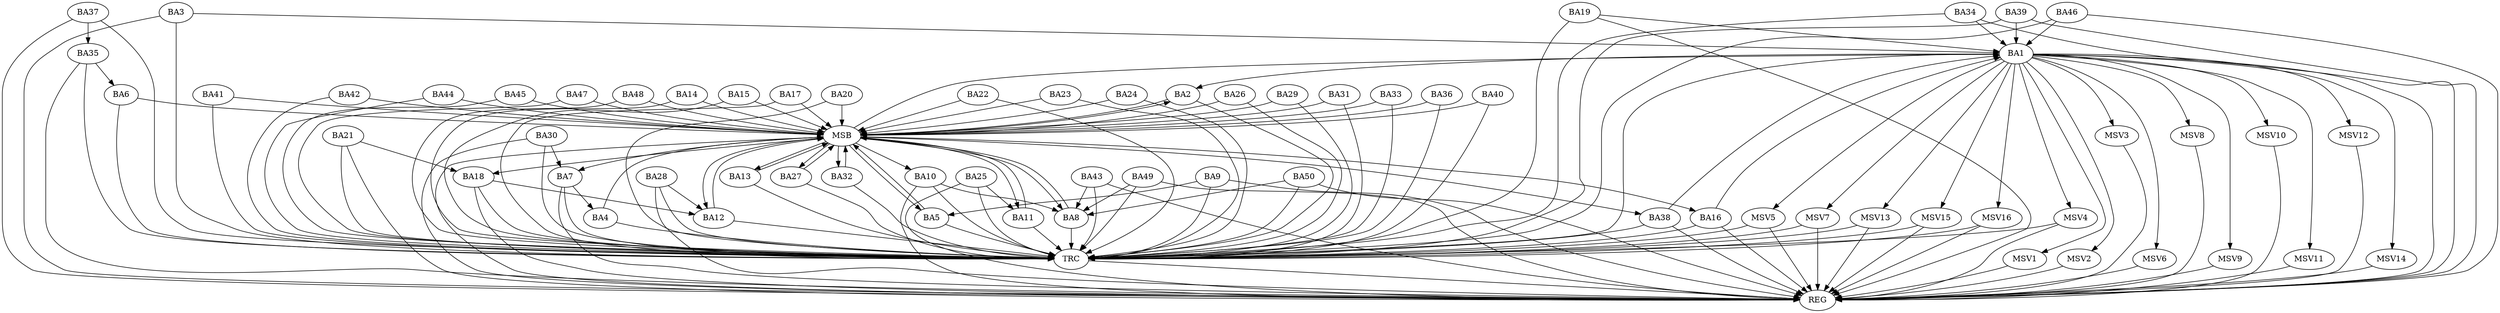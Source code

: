 strict digraph G {
  BA1 [ label="BA1" ];
  BA2 [ label="BA2" ];
  BA3 [ label="BA3" ];
  BA4 [ label="BA4" ];
  BA5 [ label="BA5" ];
  BA6 [ label="BA6" ];
  BA7 [ label="BA7" ];
  BA8 [ label="BA8" ];
  BA9 [ label="BA9" ];
  BA10 [ label="BA10" ];
  BA11 [ label="BA11" ];
  BA12 [ label="BA12" ];
  BA13 [ label="BA13" ];
  BA14 [ label="BA14" ];
  BA15 [ label="BA15" ];
  BA16 [ label="BA16" ];
  BA17 [ label="BA17" ];
  BA18 [ label="BA18" ];
  BA19 [ label="BA19" ];
  BA20 [ label="BA20" ];
  BA21 [ label="BA21" ];
  BA22 [ label="BA22" ];
  BA23 [ label="BA23" ];
  BA24 [ label="BA24" ];
  BA25 [ label="BA25" ];
  BA26 [ label="BA26" ];
  BA27 [ label="BA27" ];
  BA28 [ label="BA28" ];
  BA29 [ label="BA29" ];
  BA30 [ label="BA30" ];
  BA31 [ label="BA31" ];
  BA32 [ label="BA32" ];
  BA33 [ label="BA33" ];
  BA34 [ label="BA34" ];
  BA35 [ label="BA35" ];
  BA36 [ label="BA36" ];
  BA37 [ label="BA37" ];
  BA38 [ label="BA38" ];
  BA39 [ label="BA39" ];
  BA40 [ label="BA40" ];
  BA41 [ label="BA41" ];
  BA42 [ label="BA42" ];
  BA43 [ label="BA43" ];
  BA44 [ label="BA44" ];
  BA45 [ label="BA45" ];
  BA46 [ label="BA46" ];
  BA47 [ label="BA47" ];
  BA48 [ label="BA48" ];
  BA49 [ label="BA49" ];
  BA50 [ label="BA50" ];
  REG [ label="REG" ];
  MSB [ label="MSB" ];
  TRC [ label="TRC" ];
  MSV1 [ label="MSV1" ];
  MSV2 [ label="MSV2" ];
  MSV3 [ label="MSV3" ];
  MSV4 [ label="MSV4" ];
  MSV5 [ label="MSV5" ];
  MSV6 [ label="MSV6" ];
  MSV7 [ label="MSV7" ];
  MSV8 [ label="MSV8" ];
  MSV9 [ label="MSV9" ];
  MSV10 [ label="MSV10" ];
  MSV11 [ label="MSV11" ];
  MSV12 [ label="MSV12" ];
  MSV13 [ label="MSV13" ];
  MSV14 [ label="MSV14" ];
  MSV15 [ label="MSV15" ];
  MSV16 [ label="MSV16" ];
  BA1 -> BA2;
  BA3 -> BA1;
  BA7 -> BA4;
  BA9 -> BA5;
  BA10 -> BA8;
  BA16 -> BA1;
  BA18 -> BA12;
  BA19 -> BA1;
  BA21 -> BA18;
  BA25 -> BA11;
  BA28 -> BA12;
  BA30 -> BA7;
  BA34 -> BA1;
  BA35 -> BA6;
  BA37 -> BA35;
  BA38 -> BA1;
  BA39 -> BA1;
  BA43 -> BA8;
  BA46 -> BA1;
  BA49 -> BA8;
  BA50 -> BA8;
  BA1 -> REG;
  BA3 -> REG;
  BA7 -> REG;
  BA9 -> REG;
  BA10 -> REG;
  BA16 -> REG;
  BA18 -> REG;
  BA19 -> REG;
  BA21 -> REG;
  BA25 -> REG;
  BA28 -> REG;
  BA30 -> REG;
  BA34 -> REG;
  BA35 -> REG;
  BA37 -> REG;
  BA38 -> REG;
  BA39 -> REG;
  BA43 -> REG;
  BA46 -> REG;
  BA49 -> REG;
  BA50 -> REG;
  BA2 -> MSB;
  MSB -> BA1;
  MSB -> REG;
  BA4 -> MSB;
  BA5 -> MSB;
  BA6 -> MSB;
  BA8 -> MSB;
  BA11 -> MSB;
  BA12 -> MSB;
  BA13 -> MSB;
  MSB -> BA8;
  BA14 -> MSB;
  BA15 -> MSB;
  MSB -> BA13;
  BA17 -> MSB;
  MSB -> BA5;
  BA20 -> MSB;
  BA22 -> MSB;
  MSB -> BA2;
  BA23 -> MSB;
  BA24 -> MSB;
  MSB -> BA7;
  BA26 -> MSB;
  BA27 -> MSB;
  MSB -> BA12;
  BA29 -> MSB;
  BA31 -> MSB;
  MSB -> BA18;
  BA32 -> MSB;
  BA33 -> MSB;
  BA36 -> MSB;
  BA40 -> MSB;
  MSB -> BA10;
  BA41 -> MSB;
  BA42 -> MSB;
  MSB -> BA11;
  BA44 -> MSB;
  MSB -> BA32;
  BA45 -> MSB;
  MSB -> BA27;
  BA47 -> MSB;
  MSB -> BA16;
  BA48 -> MSB;
  MSB -> BA38;
  BA1 -> TRC;
  BA2 -> TRC;
  BA3 -> TRC;
  BA4 -> TRC;
  BA5 -> TRC;
  BA6 -> TRC;
  BA7 -> TRC;
  BA8 -> TRC;
  BA9 -> TRC;
  BA10 -> TRC;
  BA11 -> TRC;
  BA12 -> TRC;
  BA13 -> TRC;
  BA14 -> TRC;
  BA15 -> TRC;
  BA16 -> TRC;
  BA17 -> TRC;
  BA18 -> TRC;
  BA19 -> TRC;
  BA20 -> TRC;
  BA21 -> TRC;
  BA22 -> TRC;
  BA23 -> TRC;
  BA24 -> TRC;
  BA25 -> TRC;
  BA26 -> TRC;
  BA27 -> TRC;
  BA28 -> TRC;
  BA29 -> TRC;
  BA30 -> TRC;
  BA31 -> TRC;
  BA32 -> TRC;
  BA33 -> TRC;
  BA34 -> TRC;
  BA35 -> TRC;
  BA36 -> TRC;
  BA37 -> TRC;
  BA38 -> TRC;
  BA39 -> TRC;
  BA40 -> TRC;
  BA41 -> TRC;
  BA42 -> TRC;
  BA43 -> TRC;
  BA44 -> TRC;
  BA45 -> TRC;
  BA46 -> TRC;
  BA47 -> TRC;
  BA48 -> TRC;
  BA49 -> TRC;
  BA50 -> TRC;
  TRC -> REG;
  BA1 -> MSV1;
  MSV1 -> REG;
  BA1 -> MSV2;
  MSV2 -> REG;
  BA1 -> MSV3;
  MSV3 -> REG;
  BA1 -> MSV4;
  MSV4 -> REG;
  MSV4 -> TRC;
  BA1 -> MSV5;
  MSV5 -> REG;
  MSV5 -> TRC;
  BA1 -> MSV6;
  MSV6 -> REG;
  BA1 -> MSV7;
  BA1 -> MSV8;
  MSV7 -> REG;
  MSV7 -> TRC;
  MSV8 -> REG;
  BA1 -> MSV9;
  MSV9 -> REG;
  BA1 -> MSV10;
  BA1 -> MSV11;
  MSV10 -> REG;
  MSV11 -> REG;
  BA1 -> MSV12;
  MSV12 -> REG;
  BA1 -> MSV13;
  MSV13 -> REG;
  MSV13 -> TRC;
  BA1 -> MSV14;
  BA1 -> MSV15;
  BA1 -> MSV16;
  MSV14 -> REG;
  MSV15 -> REG;
  MSV15 -> TRC;
  MSV16 -> REG;
  MSV16 -> TRC;
}
